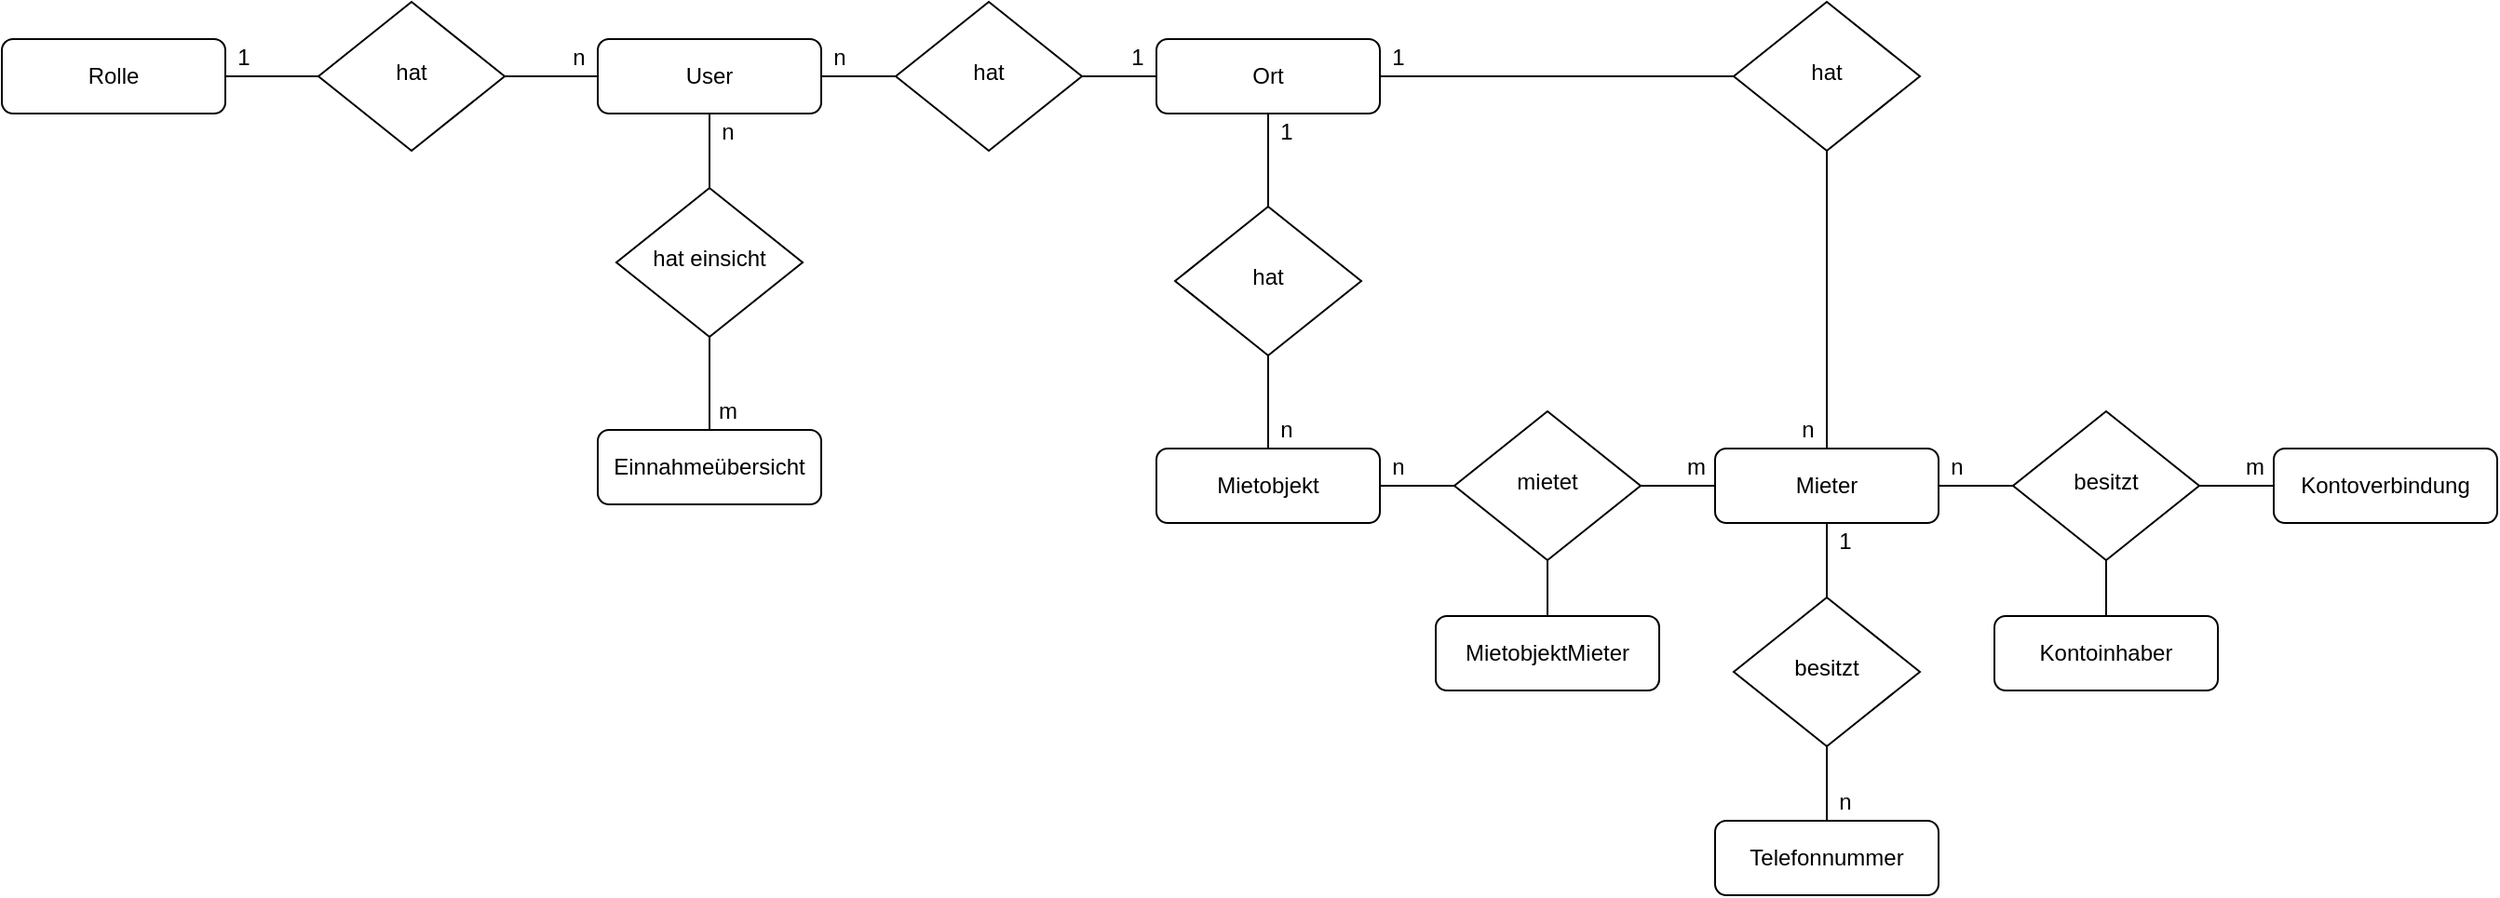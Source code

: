 <mxfile version="21.7.0" type="device">
  <diagram id="C5RBs43oDa-KdzZeNtuy" name="Page-1">
    <mxGraphModel dx="1834" dy="845" grid="1" gridSize="10" guides="1" tooltips="1" connect="1" arrows="1" fold="1" page="0" pageScale="1" pageWidth="827" pageHeight="1169" math="0" shadow="0">
      <root>
        <mxCell id="WIyWlLk6GJQsqaUBKTNV-0" />
        <mxCell id="WIyWlLk6GJQsqaUBKTNV-1" parent="WIyWlLk6GJQsqaUBKTNV-0" />
        <mxCell id="WIyWlLk6GJQsqaUBKTNV-3" value="Mietobjekt" style="rounded=1;whiteSpace=wrap;html=1;fontSize=12;glass=0;strokeWidth=1;shadow=0;" parent="WIyWlLk6GJQsqaUBKTNV-1" vertex="1">
          <mxGeometry x="490" y="280" width="120" height="40" as="geometry" />
        </mxCell>
        <mxCell id="WIyWlLk6GJQsqaUBKTNV-6" value="hat" style="rhombus;whiteSpace=wrap;html=1;shadow=0;fontFamily=Helvetica;fontSize=12;align=center;strokeWidth=1;spacing=6;spacingTop=-4;" parent="WIyWlLk6GJQsqaUBKTNV-1" vertex="1">
          <mxGeometry x="500" y="150" width="100" height="80" as="geometry" />
        </mxCell>
        <mxCell id="WIyWlLk6GJQsqaUBKTNV-7" value="Ort" style="rounded=1;whiteSpace=wrap;html=1;fontSize=12;glass=0;strokeWidth=1;shadow=0;" parent="WIyWlLk6GJQsqaUBKTNV-1" vertex="1">
          <mxGeometry x="490" y="60" width="120" height="40" as="geometry" />
        </mxCell>
        <mxCell id="WIyWlLk6GJQsqaUBKTNV-11" value="Einnahmeübersicht" style="rounded=1;whiteSpace=wrap;html=1;fontSize=12;glass=0;strokeWidth=1;shadow=0;" parent="WIyWlLk6GJQsqaUBKTNV-1" vertex="1">
          <mxGeometry x="190" y="270" width="120" height="40" as="geometry" />
        </mxCell>
        <mxCell id="WIyWlLk6GJQsqaUBKTNV-12" value="Mieter" style="rounded=1;whiteSpace=wrap;html=1;fontSize=12;glass=0;strokeWidth=1;shadow=0;" parent="WIyWlLk6GJQsqaUBKTNV-1" vertex="1">
          <mxGeometry x="790" y="280" width="120" height="40" as="geometry" />
        </mxCell>
        <mxCell id="cyRnH3IdMTbxGNQ45AO9-0" value="User" style="rounded=1;whiteSpace=wrap;html=1;fontSize=12;glass=0;strokeWidth=1;shadow=0;" parent="WIyWlLk6GJQsqaUBKTNV-1" vertex="1">
          <mxGeometry x="190" y="60" width="120" height="40" as="geometry" />
        </mxCell>
        <mxCell id="cyRnH3IdMTbxGNQ45AO9-4" value="Kontoinhaber" style="rounded=1;whiteSpace=wrap;html=1;fontSize=12;glass=0;strokeWidth=1;shadow=0;" parent="WIyWlLk6GJQsqaUBKTNV-1" vertex="1">
          <mxGeometry x="940" y="370" width="120" height="40" as="geometry" />
        </mxCell>
        <mxCell id="cyRnH3IdMTbxGNQ45AO9-6" value="Telefonnummer" style="rounded=1;whiteSpace=wrap;html=1;fontSize=12;glass=0;strokeWidth=1;shadow=0;" parent="WIyWlLk6GJQsqaUBKTNV-1" vertex="1">
          <mxGeometry x="790" y="480" width="120" height="40" as="geometry" />
        </mxCell>
        <mxCell id="cyRnH3IdMTbxGNQ45AO9-8" value="MietobjektMieter" style="rounded=1;whiteSpace=wrap;html=1;fontSize=12;glass=0;strokeWidth=1;shadow=0;" parent="WIyWlLk6GJQsqaUBKTNV-1" vertex="1">
          <mxGeometry x="640" y="370" width="120" height="40" as="geometry" />
        </mxCell>
        <mxCell id="cyRnH3IdMTbxGNQ45AO9-9" value="Kontoverbindung" style="rounded=1;whiteSpace=wrap;html=1;fontSize=12;glass=0;strokeWidth=1;shadow=0;" parent="WIyWlLk6GJQsqaUBKTNV-1" vertex="1">
          <mxGeometry x="1090" y="280" width="120" height="40" as="geometry" />
        </mxCell>
        <mxCell id="cyRnH3IdMTbxGNQ45AO9-12" value="hat" style="rhombus;whiteSpace=wrap;html=1;shadow=0;fontFamily=Helvetica;fontSize=12;align=center;strokeWidth=1;spacing=6;spacingTop=-4;" parent="WIyWlLk6GJQsqaUBKTNV-1" vertex="1">
          <mxGeometry x="350" y="40" width="100" height="80" as="geometry" />
        </mxCell>
        <mxCell id="cyRnH3IdMTbxGNQ45AO9-21" value="" style="endArrow=none;html=1;rounded=0;exitX=0.5;exitY=1;exitDx=0;exitDy=0;entryX=0.5;entryY=0;entryDx=0;entryDy=0;" parent="WIyWlLk6GJQsqaUBKTNV-1" source="WIyWlLk6GJQsqaUBKTNV-7" target="WIyWlLk6GJQsqaUBKTNV-6" edge="1">
          <mxGeometry width="50" height="50" relative="1" as="geometry">
            <mxPoint x="330" y="330" as="sourcePoint" />
            <mxPoint x="380" y="280" as="targetPoint" />
          </mxGeometry>
        </mxCell>
        <mxCell id="cyRnH3IdMTbxGNQ45AO9-22" value="" style="endArrow=none;html=1;rounded=0;entryX=0.5;entryY=0;entryDx=0;entryDy=0;exitX=0.5;exitY=1;exitDx=0;exitDy=0;" parent="WIyWlLk6GJQsqaUBKTNV-1" source="WIyWlLk6GJQsqaUBKTNV-6" target="WIyWlLk6GJQsqaUBKTNV-3" edge="1">
          <mxGeometry width="50" height="50" relative="1" as="geometry">
            <mxPoint x="330" y="330" as="sourcePoint" />
            <mxPoint x="380" y="280" as="targetPoint" />
          </mxGeometry>
        </mxCell>
        <mxCell id="cyRnH3IdMTbxGNQ45AO9-23" value="" style="endArrow=none;html=1;rounded=0;exitX=0;exitY=0.5;exitDx=0;exitDy=0;entryX=1;entryY=0.5;entryDx=0;entryDy=0;" parent="WIyWlLk6GJQsqaUBKTNV-1" source="WIyWlLk6GJQsqaUBKTNV-7" target="cyRnH3IdMTbxGNQ45AO9-12" edge="1">
          <mxGeometry width="50" height="50" relative="1" as="geometry">
            <mxPoint x="630" y="110" as="sourcePoint" />
            <mxPoint x="450" y="80" as="targetPoint" />
          </mxGeometry>
        </mxCell>
        <mxCell id="cyRnH3IdMTbxGNQ45AO9-24" value="" style="endArrow=none;html=1;rounded=0;exitX=1;exitY=0.5;exitDx=0;exitDy=0;entryX=0;entryY=0.5;entryDx=0;entryDy=0;" parent="WIyWlLk6GJQsqaUBKTNV-1" source="cyRnH3IdMTbxGNQ45AO9-0" target="cyRnH3IdMTbxGNQ45AO9-12" edge="1">
          <mxGeometry width="50" height="50" relative="1" as="geometry">
            <mxPoint x="300" y="80" as="sourcePoint" />
            <mxPoint x="350" y="80" as="targetPoint" />
          </mxGeometry>
        </mxCell>
        <mxCell id="cyRnH3IdMTbxGNQ45AO9-30" value="mietet" style="rhombus;whiteSpace=wrap;html=1;shadow=0;fontFamily=Helvetica;fontSize=12;align=center;strokeWidth=1;spacing=6;spacingTop=-4;" parent="WIyWlLk6GJQsqaUBKTNV-1" vertex="1">
          <mxGeometry x="650" y="260" width="100" height="80" as="geometry" />
        </mxCell>
        <mxCell id="cyRnH3IdMTbxGNQ45AO9-35" value="" style="endArrow=none;html=1;rounded=0;entryX=1;entryY=0.5;entryDx=0;entryDy=0;exitX=0;exitY=0.5;exitDx=0;exitDy=0;" parent="WIyWlLk6GJQsqaUBKTNV-1" source="cyRnH3IdMTbxGNQ45AO9-30" target="WIyWlLk6GJQsqaUBKTNV-3" edge="1">
          <mxGeometry width="50" height="50" relative="1" as="geometry">
            <mxPoint x="550" y="380" as="sourcePoint" />
            <mxPoint x="600" y="330" as="targetPoint" />
          </mxGeometry>
        </mxCell>
        <mxCell id="cyRnH3IdMTbxGNQ45AO9-36" value="" style="endArrow=none;html=1;rounded=0;entryX=0;entryY=0.5;entryDx=0;entryDy=0;exitX=1;exitY=0.5;exitDx=0;exitDy=0;" parent="WIyWlLk6GJQsqaUBKTNV-1" source="cyRnH3IdMTbxGNQ45AO9-30" target="WIyWlLk6GJQsqaUBKTNV-12" edge="1">
          <mxGeometry width="50" height="50" relative="1" as="geometry">
            <mxPoint x="550" y="380" as="sourcePoint" />
            <mxPoint x="600" y="330" as="targetPoint" />
          </mxGeometry>
        </mxCell>
        <mxCell id="cyRnH3IdMTbxGNQ45AO9-38" value="hat einsicht" style="rhombus;whiteSpace=wrap;html=1;shadow=0;fontFamily=Helvetica;fontSize=12;align=center;strokeWidth=1;spacing=6;spacingTop=-4;" parent="WIyWlLk6GJQsqaUBKTNV-1" vertex="1">
          <mxGeometry x="200" y="140" width="100" height="80" as="geometry" />
        </mxCell>
        <mxCell id="cyRnH3IdMTbxGNQ45AO9-39" value="" style="endArrow=none;html=1;rounded=0;entryX=0.5;entryY=1;entryDx=0;entryDy=0;exitX=0.5;exitY=0;exitDx=0;exitDy=0;" parent="WIyWlLk6GJQsqaUBKTNV-1" source="WIyWlLk6GJQsqaUBKTNV-11" target="cyRnH3IdMTbxGNQ45AO9-38" edge="1">
          <mxGeometry width="50" height="50" relative="1" as="geometry">
            <mxPoint x="130" y="170" as="sourcePoint" />
            <mxPoint x="430" y="540" as="targetPoint" />
          </mxGeometry>
        </mxCell>
        <mxCell id="cyRnH3IdMTbxGNQ45AO9-40" value="" style="endArrow=none;html=1;rounded=0;entryX=0.5;entryY=1;entryDx=0;entryDy=0;exitX=0.5;exitY=0;exitDx=0;exitDy=0;" parent="WIyWlLk6GJQsqaUBKTNV-1" source="cyRnH3IdMTbxGNQ45AO9-38" target="cyRnH3IdMTbxGNQ45AO9-0" edge="1">
          <mxGeometry width="50" height="50" relative="1" as="geometry">
            <mxPoint x="310" y="140" as="sourcePoint" />
            <mxPoint x="250" y="50" as="targetPoint" />
          </mxGeometry>
        </mxCell>
        <mxCell id="cyRnH3IdMTbxGNQ45AO9-44" value="" style="endArrow=none;html=1;rounded=0;exitX=0.5;exitY=0;exitDx=0;exitDy=0;entryX=0.5;entryY=1;entryDx=0;entryDy=0;" parent="WIyWlLk6GJQsqaUBKTNV-1" source="cyRnH3IdMTbxGNQ45AO9-8" target="cyRnH3IdMTbxGNQ45AO9-30" edge="1">
          <mxGeometry width="50" height="50" relative="1" as="geometry">
            <mxPoint x="710" y="490" as="sourcePoint" />
            <mxPoint x="560" y="440" as="targetPoint" />
          </mxGeometry>
        </mxCell>
        <mxCell id="cyRnH3IdMTbxGNQ45AO9-48" value="besitzt" style="rhombus;whiteSpace=wrap;html=1;shadow=0;fontFamily=Helvetica;fontSize=12;align=center;strokeWidth=1;spacing=6;spacingTop=-4;" parent="WIyWlLk6GJQsqaUBKTNV-1" vertex="1">
          <mxGeometry x="800" y="360" width="100" height="80" as="geometry" />
        </mxCell>
        <mxCell id="cyRnH3IdMTbxGNQ45AO9-49" value="" style="endArrow=none;html=1;rounded=0;entryX=0.5;entryY=0;entryDx=0;entryDy=0;exitX=0.5;exitY=1;exitDx=0;exitDy=0;" parent="WIyWlLk6GJQsqaUBKTNV-1" source="WIyWlLk6GJQsqaUBKTNV-12" target="cyRnH3IdMTbxGNQ45AO9-48" edge="1">
          <mxGeometry width="50" height="50" relative="1" as="geometry">
            <mxPoint x="310" y="320" as="sourcePoint" />
            <mxPoint x="340" y="310" as="targetPoint" />
          </mxGeometry>
        </mxCell>
        <mxCell id="cyRnH3IdMTbxGNQ45AO9-52" value="" style="endArrow=none;html=1;rounded=0;entryX=0.5;entryY=0;entryDx=0;entryDy=0;exitX=0.5;exitY=1;exitDx=0;exitDy=0;" parent="WIyWlLk6GJQsqaUBKTNV-1" source="cyRnH3IdMTbxGNQ45AO9-48" target="cyRnH3IdMTbxGNQ45AO9-6" edge="1">
          <mxGeometry width="50" height="50" relative="1" as="geometry">
            <mxPoint x="870" y="340" as="sourcePoint" />
            <mxPoint x="870" y="370" as="targetPoint" />
          </mxGeometry>
        </mxCell>
        <mxCell id="cyRnH3IdMTbxGNQ45AO9-53" value="besitzt" style="rhombus;whiteSpace=wrap;html=1;shadow=0;fontFamily=Helvetica;fontSize=12;align=center;strokeWidth=1;spacing=6;spacingTop=-4;" parent="WIyWlLk6GJQsqaUBKTNV-1" vertex="1">
          <mxGeometry x="950" y="260" width="100" height="80" as="geometry" />
        </mxCell>
        <mxCell id="cyRnH3IdMTbxGNQ45AO9-54" value="" style="endArrow=none;html=1;rounded=0;entryX=1;entryY=0.5;entryDx=0;entryDy=0;exitX=0;exitY=0.5;exitDx=0;exitDy=0;" parent="WIyWlLk6GJQsqaUBKTNV-1" source="cyRnH3IdMTbxGNQ45AO9-9" target="cyRnH3IdMTbxGNQ45AO9-53" edge="1">
          <mxGeometry width="50" height="50" relative="1" as="geometry">
            <mxPoint x="1100" y="350" as="sourcePoint" />
            <mxPoint x="1050" y="350" as="targetPoint" />
          </mxGeometry>
        </mxCell>
        <mxCell id="cyRnH3IdMTbxGNQ45AO9-55" value="" style="endArrow=none;html=1;rounded=0;entryX=1;entryY=0.5;entryDx=0;entryDy=0;exitX=0;exitY=0.5;exitDx=0;exitDy=0;" parent="WIyWlLk6GJQsqaUBKTNV-1" source="cyRnH3IdMTbxGNQ45AO9-53" target="WIyWlLk6GJQsqaUBKTNV-12" edge="1">
          <mxGeometry width="50" height="50" relative="1" as="geometry">
            <mxPoint x="940" y="300" as="sourcePoint" />
            <mxPoint x="1050" y="310" as="targetPoint" />
          </mxGeometry>
        </mxCell>
        <mxCell id="Q60eBGFzLUYHyh3Bfv2i-4" value="" style="endArrow=none;html=1;rounded=0;entryX=0.5;entryY=1;entryDx=0;entryDy=0;exitX=0.5;exitY=0;exitDx=0;exitDy=0;" parent="WIyWlLk6GJQsqaUBKTNV-1" source="cyRnH3IdMTbxGNQ45AO9-4" target="cyRnH3IdMTbxGNQ45AO9-53" edge="1">
          <mxGeometry width="50" height="50" relative="1" as="geometry">
            <mxPoint x="1000" y="410" as="sourcePoint" />
            <mxPoint x="1050" y="360" as="targetPoint" />
          </mxGeometry>
        </mxCell>
        <mxCell id="Q60eBGFzLUYHyh3Bfv2i-5" value="n" style="text;html=1;strokeColor=none;fillColor=none;align=center;verticalAlign=middle;whiteSpace=wrap;rounded=0;" parent="WIyWlLk6GJQsqaUBKTNV-1" vertex="1">
          <mxGeometry x="910" y="280" width="20" height="20" as="geometry" />
        </mxCell>
        <mxCell id="Q60eBGFzLUYHyh3Bfv2i-6" value="m" style="text;html=1;strokeColor=none;fillColor=none;align=center;verticalAlign=middle;whiteSpace=wrap;rounded=0;" parent="WIyWlLk6GJQsqaUBKTNV-1" vertex="1">
          <mxGeometry x="1070" y="280" width="20" height="20" as="geometry" />
        </mxCell>
        <mxCell id="Q60eBGFzLUYHyh3Bfv2i-7" value="n" style="text;html=1;strokeColor=none;fillColor=none;align=center;verticalAlign=middle;whiteSpace=wrap;rounded=0;" parent="WIyWlLk6GJQsqaUBKTNV-1" vertex="1">
          <mxGeometry x="850" y="460" width="20" height="20" as="geometry" />
        </mxCell>
        <mxCell id="Q60eBGFzLUYHyh3Bfv2i-8" value="1" style="text;html=1;strokeColor=none;fillColor=none;align=center;verticalAlign=middle;whiteSpace=wrap;rounded=0;" parent="WIyWlLk6GJQsqaUBKTNV-1" vertex="1">
          <mxGeometry x="850" y="320" width="20" height="20" as="geometry" />
        </mxCell>
        <mxCell id="Q60eBGFzLUYHyh3Bfv2i-10" value="n" style="text;html=1;strokeColor=none;fillColor=none;align=center;verticalAlign=middle;whiteSpace=wrap;rounded=0;" parent="WIyWlLk6GJQsqaUBKTNV-1" vertex="1">
          <mxGeometry x="610" y="280" width="20" height="20" as="geometry" />
        </mxCell>
        <mxCell id="Q60eBGFzLUYHyh3Bfv2i-12" value="m" style="text;html=1;strokeColor=none;fillColor=none;align=center;verticalAlign=middle;whiteSpace=wrap;rounded=0;" parent="WIyWlLk6GJQsqaUBKTNV-1" vertex="1">
          <mxGeometry x="770" y="280" width="20" height="20" as="geometry" />
        </mxCell>
        <mxCell id="Q60eBGFzLUYHyh3Bfv2i-15" value="n" style="text;html=1;strokeColor=none;fillColor=none;align=center;verticalAlign=middle;whiteSpace=wrap;rounded=0;" parent="WIyWlLk6GJQsqaUBKTNV-1" vertex="1">
          <mxGeometry x="250" y="100" width="20" height="20" as="geometry" />
        </mxCell>
        <mxCell id="Q60eBGFzLUYHyh3Bfv2i-17" value="m" style="text;html=1;strokeColor=none;fillColor=none;align=center;verticalAlign=middle;whiteSpace=wrap;rounded=0;" parent="WIyWlLk6GJQsqaUBKTNV-1" vertex="1">
          <mxGeometry x="250" y="250" width="20" height="20" as="geometry" />
        </mxCell>
        <mxCell id="Q60eBGFzLUYHyh3Bfv2i-18" value="1" style="text;html=1;strokeColor=none;fillColor=none;align=center;verticalAlign=middle;whiteSpace=wrap;rounded=0;" parent="WIyWlLk6GJQsqaUBKTNV-1" vertex="1">
          <mxGeometry x="550" y="100" width="20" height="20" as="geometry" />
        </mxCell>
        <mxCell id="Q60eBGFzLUYHyh3Bfv2i-20" value="n" style="text;html=1;strokeColor=none;fillColor=none;align=center;verticalAlign=middle;whiteSpace=wrap;rounded=0;" parent="WIyWlLk6GJQsqaUBKTNV-1" vertex="1">
          <mxGeometry x="550" y="260" width="20" height="20" as="geometry" />
        </mxCell>
        <mxCell id="Q60eBGFzLUYHyh3Bfv2i-22" value="1" style="text;html=1;strokeColor=none;fillColor=none;align=center;verticalAlign=middle;whiteSpace=wrap;rounded=0;" parent="WIyWlLk6GJQsqaUBKTNV-1" vertex="1">
          <mxGeometry x="470" y="60" width="20" height="20" as="geometry" />
        </mxCell>
        <mxCell id="Q60eBGFzLUYHyh3Bfv2i-23" value="n" style="text;html=1;strokeColor=none;fillColor=none;align=center;verticalAlign=middle;whiteSpace=wrap;rounded=0;" parent="WIyWlLk6GJQsqaUBKTNV-1" vertex="1">
          <mxGeometry x="310" y="60" width="20" height="20" as="geometry" />
        </mxCell>
        <mxCell id="Q60eBGFzLUYHyh3Bfv2i-25" value="hat" style="rhombus;whiteSpace=wrap;html=1;shadow=0;fontFamily=Helvetica;fontSize=12;align=center;strokeWidth=1;spacing=6;spacingTop=-4;" parent="WIyWlLk6GJQsqaUBKTNV-1" vertex="1">
          <mxGeometry x="800" y="40" width="100" height="80" as="geometry" />
        </mxCell>
        <mxCell id="Q60eBGFzLUYHyh3Bfv2i-26" value="" style="endArrow=none;html=1;rounded=0;exitX=0.5;exitY=1;exitDx=0;exitDy=0;entryX=0.5;entryY=0;entryDx=0;entryDy=0;" parent="WIyWlLk6GJQsqaUBKTNV-1" source="Q60eBGFzLUYHyh3Bfv2i-25" target="WIyWlLk6GJQsqaUBKTNV-12" edge="1">
          <mxGeometry width="50" height="50" relative="1" as="geometry">
            <mxPoint x="560" y="110" as="sourcePoint" />
            <mxPoint x="560" y="160" as="targetPoint" />
          </mxGeometry>
        </mxCell>
        <mxCell id="Q60eBGFzLUYHyh3Bfv2i-27" value="" style="endArrow=none;html=1;rounded=0;exitX=1;exitY=0.5;exitDx=0;exitDy=0;entryX=0;entryY=0.5;entryDx=0;entryDy=0;" parent="WIyWlLk6GJQsqaUBKTNV-1" source="WIyWlLk6GJQsqaUBKTNV-7" target="Q60eBGFzLUYHyh3Bfv2i-25" edge="1">
          <mxGeometry width="50" height="50" relative="1" as="geometry">
            <mxPoint x="570" y="120" as="sourcePoint" />
            <mxPoint x="570" y="170" as="targetPoint" />
          </mxGeometry>
        </mxCell>
        <mxCell id="Q60eBGFzLUYHyh3Bfv2i-28" value="1" style="text;html=1;strokeColor=none;fillColor=none;align=center;verticalAlign=middle;whiteSpace=wrap;rounded=0;" parent="WIyWlLk6GJQsqaUBKTNV-1" vertex="1">
          <mxGeometry x="610" y="60" width="20" height="20" as="geometry" />
        </mxCell>
        <mxCell id="Q60eBGFzLUYHyh3Bfv2i-31" value="n" style="text;html=1;strokeColor=none;fillColor=none;align=center;verticalAlign=middle;whiteSpace=wrap;rounded=0;" parent="WIyWlLk6GJQsqaUBKTNV-1" vertex="1">
          <mxGeometry x="830" y="260" width="20" height="20" as="geometry" />
        </mxCell>
        <mxCell id="Q60eBGFzLUYHyh3Bfv2i-34" value="hat" style="rhombus;whiteSpace=wrap;html=1;shadow=0;fontFamily=Helvetica;fontSize=12;align=center;strokeWidth=1;spacing=6;spacingTop=-4;" parent="WIyWlLk6GJQsqaUBKTNV-1" vertex="1">
          <mxGeometry x="40" y="40" width="100" height="80" as="geometry" />
        </mxCell>
        <mxCell id="Q60eBGFzLUYHyh3Bfv2i-35" value="Rolle" style="rounded=1;whiteSpace=wrap;html=1;fontSize=12;glass=0;strokeWidth=1;shadow=0;" parent="WIyWlLk6GJQsqaUBKTNV-1" vertex="1">
          <mxGeometry x="-130" y="60" width="120" height="40" as="geometry" />
        </mxCell>
        <mxCell id="Q60eBGFzLUYHyh3Bfv2i-36" value="" style="endArrow=none;html=1;rounded=0;entryX=1;entryY=0.5;entryDx=0;entryDy=0;exitX=0;exitY=0.5;exitDx=0;exitDy=0;" parent="WIyWlLk6GJQsqaUBKTNV-1" source="cyRnH3IdMTbxGNQ45AO9-0" target="Q60eBGFzLUYHyh3Bfv2i-34" edge="1">
          <mxGeometry width="50" height="50" relative="1" as="geometry">
            <mxPoint x="260" y="150" as="sourcePoint" />
            <mxPoint x="260" y="110" as="targetPoint" />
          </mxGeometry>
        </mxCell>
        <mxCell id="Q60eBGFzLUYHyh3Bfv2i-37" value="" style="endArrow=none;html=1;rounded=0;entryX=1;entryY=0.5;entryDx=0;entryDy=0;exitX=0;exitY=0.5;exitDx=0;exitDy=0;" parent="WIyWlLk6GJQsqaUBKTNV-1" source="Q60eBGFzLUYHyh3Bfv2i-34" target="Q60eBGFzLUYHyh3Bfv2i-35" edge="1">
          <mxGeometry width="50" height="50" relative="1" as="geometry">
            <mxPoint x="270" y="160" as="sourcePoint" />
            <mxPoint x="270" y="120" as="targetPoint" />
          </mxGeometry>
        </mxCell>
        <mxCell id="Q60eBGFzLUYHyh3Bfv2i-38" value="1" style="text;html=1;strokeColor=none;fillColor=none;align=center;verticalAlign=middle;whiteSpace=wrap;rounded=0;" parent="WIyWlLk6GJQsqaUBKTNV-1" vertex="1">
          <mxGeometry x="-10" y="60" width="20" height="20" as="geometry" />
        </mxCell>
        <mxCell id="Q60eBGFzLUYHyh3Bfv2i-39" value="n" style="text;html=1;strokeColor=none;fillColor=none;align=center;verticalAlign=middle;whiteSpace=wrap;rounded=0;" parent="WIyWlLk6GJQsqaUBKTNV-1" vertex="1">
          <mxGeometry x="170" y="60" width="20" height="20" as="geometry" />
        </mxCell>
      </root>
    </mxGraphModel>
  </diagram>
</mxfile>
